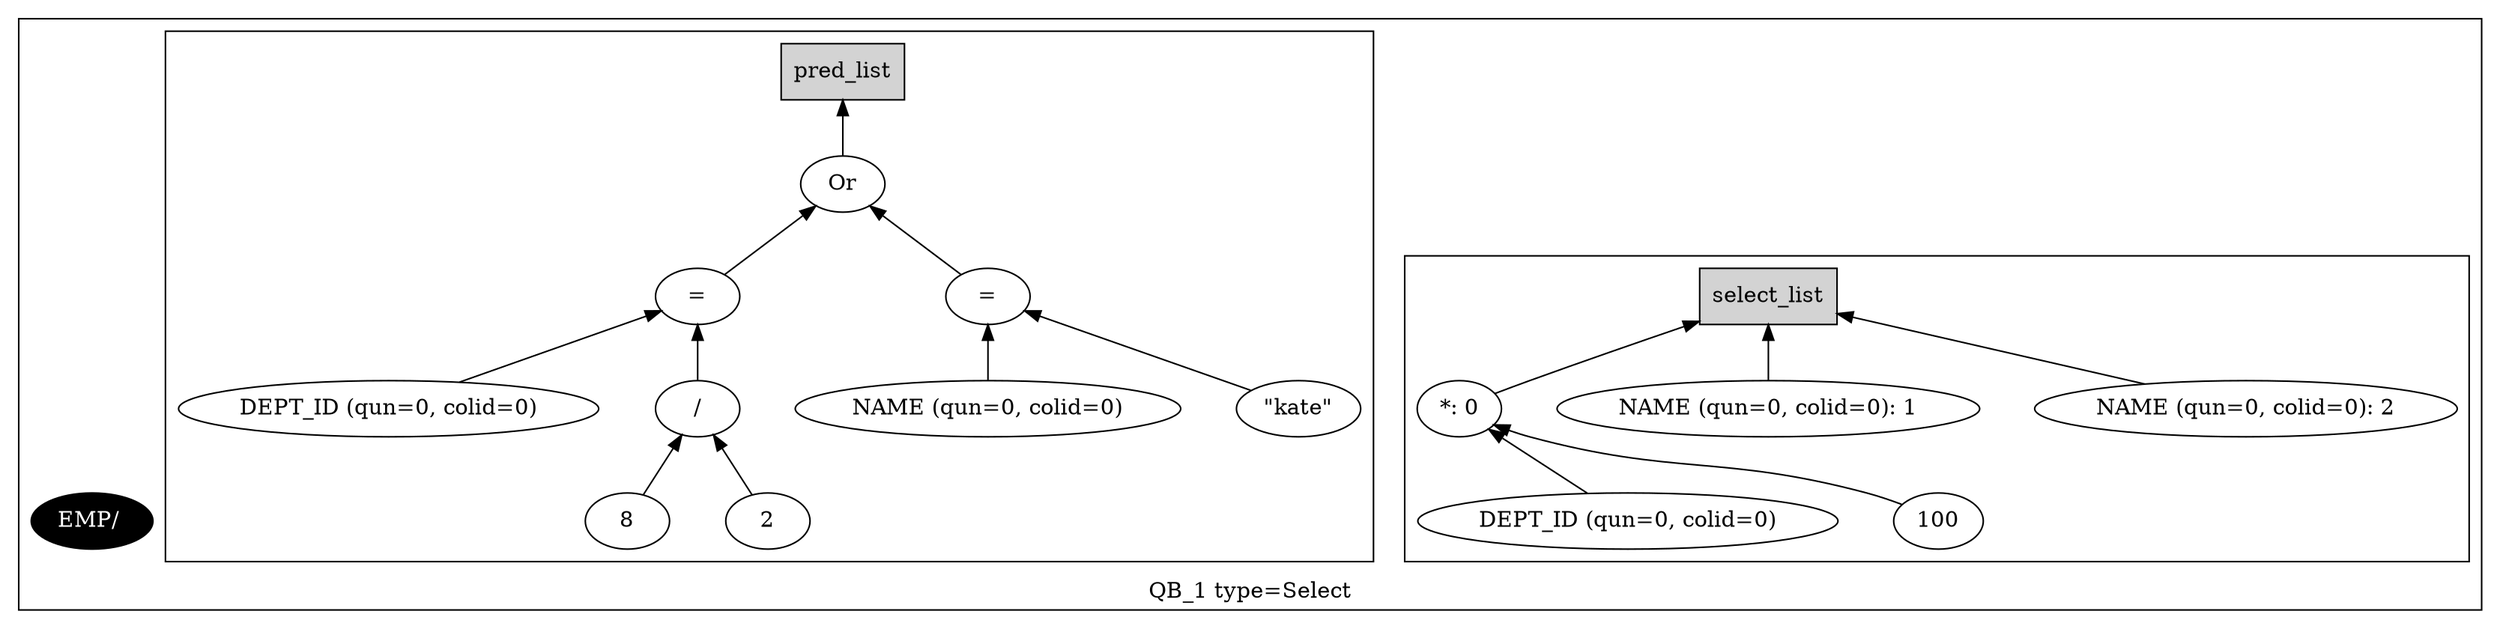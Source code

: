 digraph example1 {
    rankdir=BT;
    nodesep=0.5;
    ordering="in";
  subgraph cluster_QB_1 {
    "QB_1_selectlist"[label="select_list",shape=box,style=filled];
  subgraph cluster_select_listQB_1 {
    exprnodeNodeId3v1[label="*: 0"];
    exprnodeNodeId1v1 -> exprnodeNodeId3v1;
    exprnodeNodeId1v1[label="DEPT_ID (qun=0, colid=0)"];
    exprnodeNodeId2v1 -> exprnodeNodeId3v1;
    exprnodeNodeId2v1[label="100"];
    exprnodeNodeId3v1 -> "QB_1_selectlist";
    exprnodeNodeId4v1[label="NAME (qun=0, colid=0): 1"];
    exprnodeNodeId4v1 -> "QB_1_selectlist";
    exprnodeNodeId5v1[label="NAME (qun=0, colid=0): 2"];
    exprnodeNodeId5v1 -> "QB_1_selectlist";
}
    "QUN_0"[label="EMP/ ", fillcolor=black, fontcolor=white, style=filled]
  subgraph cluster_pred_listQB_1 {
    exprnodeNodeId14v1[label="Or"];
    exprnodeNodeId10v1 -> exprnodeNodeId14v1;
    exprnodeNodeId10v1[label="="];
    exprnodeNodeId6v1 -> exprnodeNodeId10v1;
    exprnodeNodeId6v1[label="DEPT_ID (qun=0, colid=0)"];
    exprnodeNodeId9v1 -> exprnodeNodeId10v1;
    exprnodeNodeId9v1[label="/"];
    exprnodeNodeId7v1 -> exprnodeNodeId9v1;
    exprnodeNodeId7v1[label="8"];
    exprnodeNodeId8v1 -> exprnodeNodeId9v1;
    exprnodeNodeId8v1[label="2"];
    exprnodeNodeId13v1 -> exprnodeNodeId14v1;
    exprnodeNodeId13v1[label="="];
    exprnodeNodeId11v1 -> exprnodeNodeId13v1;
    exprnodeNodeId11v1[label="NAME (qun=0, colid=0)"];
    exprnodeNodeId12v1 -> exprnodeNodeId13v1;
    exprnodeNodeId12v1[label="\"kate\""];
    exprnodeNodeId14v1 -> QB_1_pred_list;
    "QB_1_pred_list"[label="pred_list",shape=box,style=filled];
}
    label = "QB_1 type=Select";
}
}

